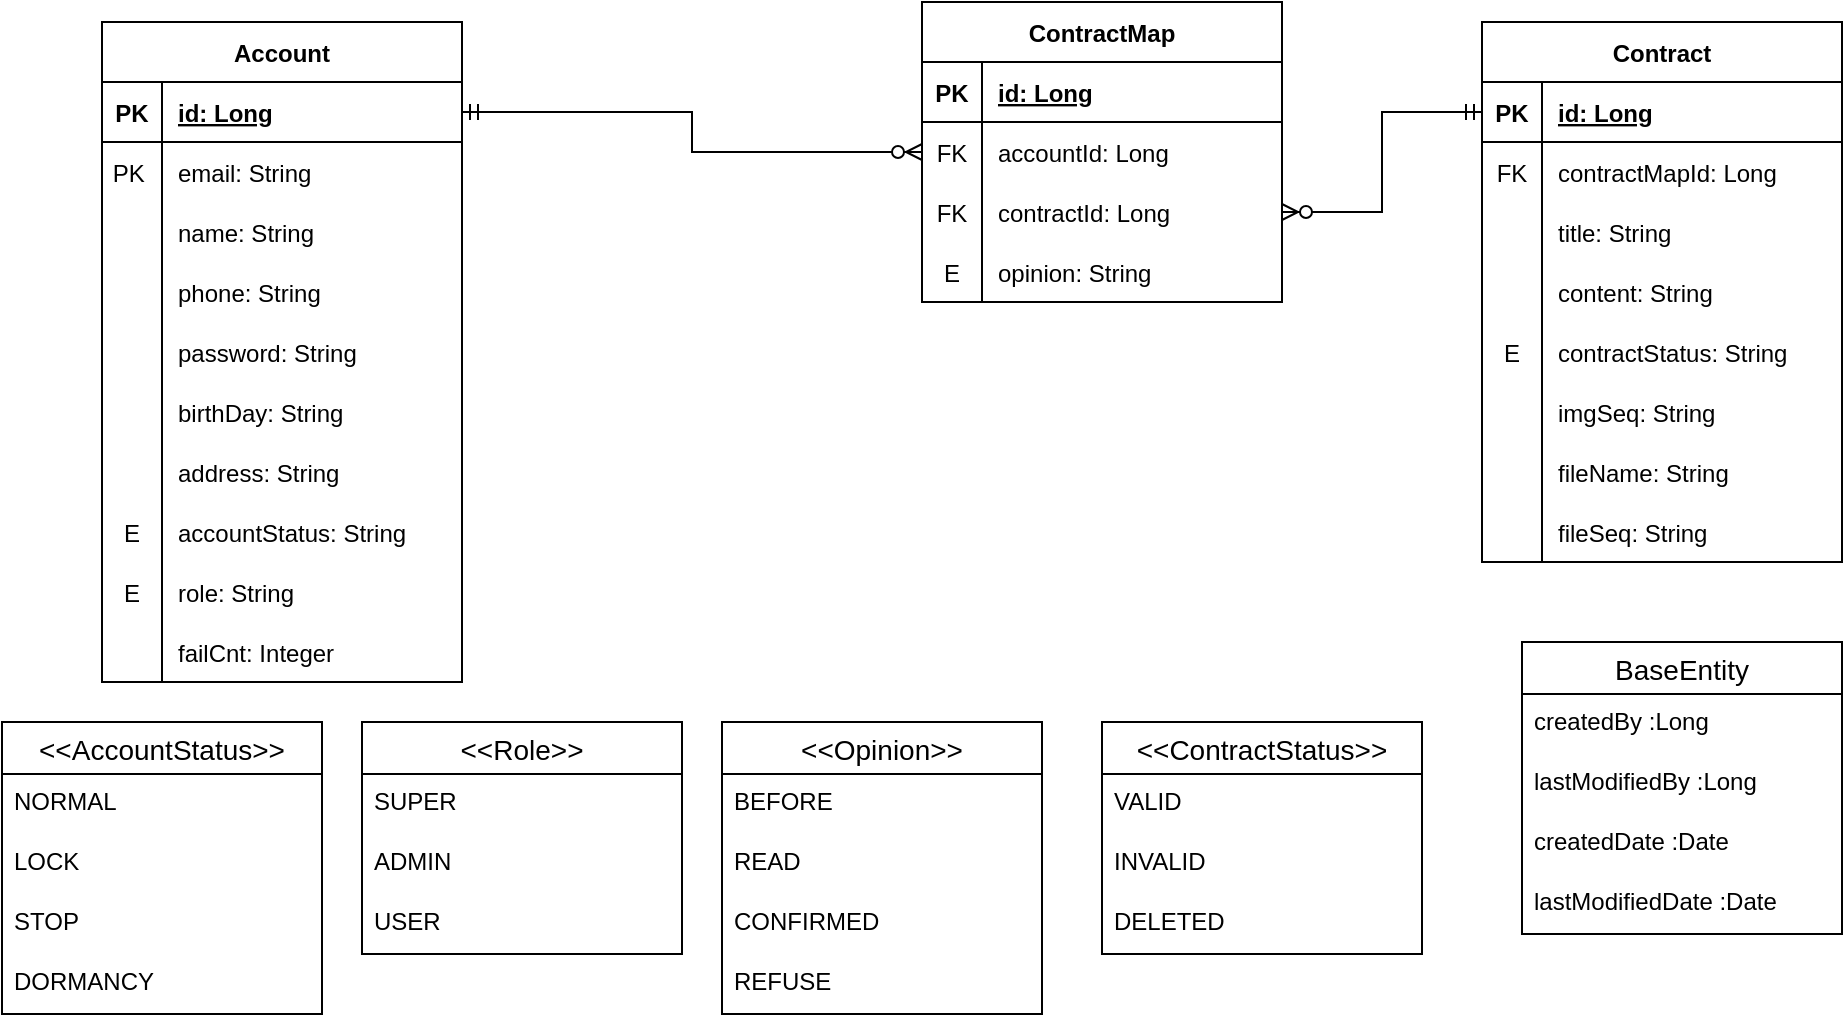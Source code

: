 <mxfile version="20.8.10" type="device"><diagram name="페이지-1" id="a5b-8asciRoR0gEcNn64"><mxGraphModel dx="1266" dy="743" grid="1" gridSize="10" guides="1" tooltips="1" connect="1" arrows="1" fold="1" page="1" pageScale="1" pageWidth="1600" pageHeight="1600" math="0" shadow="0"><root><mxCell id="0"/><mxCell id="1" parent="0"/><mxCell id="ta1trc1SlbzyvnDMrQ_g-1" value="Account" style="shape=table;startSize=30;container=1;collapsible=1;childLayout=tableLayout;fixedRows=1;rowLines=0;fontStyle=1;align=center;resizeLast=1;" parent="1" vertex="1"><mxGeometry x="300" y="360" width="180" height="330" as="geometry"/></mxCell><mxCell id="ta1trc1SlbzyvnDMrQ_g-2" value="" style="shape=tableRow;horizontal=0;startSize=0;swimlaneHead=0;swimlaneBody=0;fillColor=none;collapsible=0;dropTarget=0;points=[[0,0.5],[1,0.5]];portConstraint=eastwest;top=0;left=0;right=0;bottom=1;" parent="ta1trc1SlbzyvnDMrQ_g-1" vertex="1"><mxGeometry y="30" width="180" height="30" as="geometry"/></mxCell><mxCell id="ta1trc1SlbzyvnDMrQ_g-3" value="PK" style="shape=partialRectangle;connectable=0;fillColor=none;top=0;left=0;bottom=0;right=0;fontStyle=1;overflow=hidden;" parent="ta1trc1SlbzyvnDMrQ_g-2" vertex="1"><mxGeometry width="30" height="30" as="geometry"><mxRectangle width="30" height="30" as="alternateBounds"/></mxGeometry></mxCell><mxCell id="ta1trc1SlbzyvnDMrQ_g-4" value="id: Long" style="shape=partialRectangle;connectable=0;fillColor=none;top=0;left=0;bottom=0;right=0;align=left;spacingLeft=6;fontStyle=5;overflow=hidden;" parent="ta1trc1SlbzyvnDMrQ_g-2" vertex="1"><mxGeometry x="30" width="150" height="30" as="geometry"><mxRectangle width="150" height="30" as="alternateBounds"/></mxGeometry></mxCell><mxCell id="ta1trc1SlbzyvnDMrQ_g-5" value="" style="shape=tableRow;horizontal=0;startSize=0;swimlaneHead=0;swimlaneBody=0;fillColor=none;collapsible=0;dropTarget=0;points=[[0,0.5],[1,0.5]];portConstraint=eastwest;top=0;left=0;right=0;bottom=0;" parent="ta1trc1SlbzyvnDMrQ_g-1" vertex="1"><mxGeometry y="60" width="180" height="30" as="geometry"/></mxCell><mxCell id="ta1trc1SlbzyvnDMrQ_g-6" value="PK " style="shape=partialRectangle;connectable=0;fillColor=none;top=0;left=0;bottom=0;right=0;editable=1;overflow=hidden;" parent="ta1trc1SlbzyvnDMrQ_g-5" vertex="1"><mxGeometry width="30" height="30" as="geometry"><mxRectangle width="30" height="30" as="alternateBounds"/></mxGeometry></mxCell><mxCell id="ta1trc1SlbzyvnDMrQ_g-7" value="email: String" style="shape=partialRectangle;connectable=0;fillColor=none;top=0;left=0;bottom=0;right=0;align=left;spacingLeft=6;overflow=hidden;" parent="ta1trc1SlbzyvnDMrQ_g-5" vertex="1"><mxGeometry x="30" width="150" height="30" as="geometry"><mxRectangle width="150" height="30" as="alternateBounds"/></mxGeometry></mxCell><mxCell id="ta1trc1SlbzyvnDMrQ_g-8" value="" style="shape=tableRow;horizontal=0;startSize=0;swimlaneHead=0;swimlaneBody=0;fillColor=none;collapsible=0;dropTarget=0;points=[[0,0.5],[1,0.5]];portConstraint=eastwest;top=0;left=0;right=0;bottom=0;" parent="ta1trc1SlbzyvnDMrQ_g-1" vertex="1"><mxGeometry y="90" width="180" height="30" as="geometry"/></mxCell><mxCell id="ta1trc1SlbzyvnDMrQ_g-9" value="" style="shape=partialRectangle;connectable=0;fillColor=none;top=0;left=0;bottom=0;right=0;editable=1;overflow=hidden;" parent="ta1trc1SlbzyvnDMrQ_g-8" vertex="1"><mxGeometry width="30" height="30" as="geometry"><mxRectangle width="30" height="30" as="alternateBounds"/></mxGeometry></mxCell><mxCell id="ta1trc1SlbzyvnDMrQ_g-10" value="name: String" style="shape=partialRectangle;connectable=0;fillColor=none;top=0;left=0;bottom=0;right=0;align=left;spacingLeft=6;overflow=hidden;" parent="ta1trc1SlbzyvnDMrQ_g-8" vertex="1"><mxGeometry x="30" width="150" height="30" as="geometry"><mxRectangle width="150" height="30" as="alternateBounds"/></mxGeometry></mxCell><mxCell id="ta1trc1SlbzyvnDMrQ_g-11" value="" style="shape=tableRow;horizontal=0;startSize=0;swimlaneHead=0;swimlaneBody=0;fillColor=none;collapsible=0;dropTarget=0;points=[[0,0.5],[1,0.5]];portConstraint=eastwest;top=0;left=0;right=0;bottom=0;" parent="ta1trc1SlbzyvnDMrQ_g-1" vertex="1"><mxGeometry y="120" width="180" height="30" as="geometry"/></mxCell><mxCell id="ta1trc1SlbzyvnDMrQ_g-12" value="" style="shape=partialRectangle;connectable=0;fillColor=none;top=0;left=0;bottom=0;right=0;editable=1;overflow=hidden;" parent="ta1trc1SlbzyvnDMrQ_g-11" vertex="1"><mxGeometry width="30" height="30" as="geometry"><mxRectangle width="30" height="30" as="alternateBounds"/></mxGeometry></mxCell><mxCell id="ta1trc1SlbzyvnDMrQ_g-13" value="phone: String" style="shape=partialRectangle;connectable=0;fillColor=none;top=0;left=0;bottom=0;right=0;align=left;spacingLeft=6;overflow=hidden;" parent="ta1trc1SlbzyvnDMrQ_g-11" vertex="1"><mxGeometry x="30" width="150" height="30" as="geometry"><mxRectangle width="150" height="30" as="alternateBounds"/></mxGeometry></mxCell><mxCell id="ta1trc1SlbzyvnDMrQ_g-14" value="" style="shape=tableRow;horizontal=0;startSize=0;swimlaneHead=0;swimlaneBody=0;fillColor=none;collapsible=0;dropTarget=0;points=[[0,0.5],[1,0.5]];portConstraint=eastwest;top=0;left=0;right=0;bottom=0;" parent="ta1trc1SlbzyvnDMrQ_g-1" vertex="1"><mxGeometry y="150" width="180" height="30" as="geometry"/></mxCell><mxCell id="ta1trc1SlbzyvnDMrQ_g-15" value="" style="shape=partialRectangle;connectable=0;fillColor=none;top=0;left=0;bottom=0;right=0;editable=1;overflow=hidden;" parent="ta1trc1SlbzyvnDMrQ_g-14" vertex="1"><mxGeometry width="30" height="30" as="geometry"><mxRectangle width="30" height="30" as="alternateBounds"/></mxGeometry></mxCell><mxCell id="ta1trc1SlbzyvnDMrQ_g-16" value="password: String" style="shape=partialRectangle;connectable=0;fillColor=none;top=0;left=0;bottom=0;right=0;align=left;spacingLeft=6;overflow=hidden;" parent="ta1trc1SlbzyvnDMrQ_g-14" vertex="1"><mxGeometry x="30" width="150" height="30" as="geometry"><mxRectangle width="150" height="30" as="alternateBounds"/></mxGeometry></mxCell><mxCell id="DTXmGMGyTNQahixyZBUk-1" value="" style="shape=tableRow;horizontal=0;startSize=0;swimlaneHead=0;swimlaneBody=0;fillColor=none;collapsible=0;dropTarget=0;points=[[0,0.5],[1,0.5]];portConstraint=eastwest;top=0;left=0;right=0;bottom=0;" parent="ta1trc1SlbzyvnDMrQ_g-1" vertex="1"><mxGeometry y="180" width="180" height="30" as="geometry"/></mxCell><mxCell id="DTXmGMGyTNQahixyZBUk-2" value="" style="shape=partialRectangle;connectable=0;fillColor=none;top=0;left=0;bottom=0;right=0;editable=1;overflow=hidden;" parent="DTXmGMGyTNQahixyZBUk-1" vertex="1"><mxGeometry width="30" height="30" as="geometry"><mxRectangle width="30" height="30" as="alternateBounds"/></mxGeometry></mxCell><mxCell id="DTXmGMGyTNQahixyZBUk-3" value="birthDay: String" style="shape=partialRectangle;connectable=0;fillColor=none;top=0;left=0;bottom=0;right=0;align=left;spacingLeft=6;overflow=hidden;" parent="DTXmGMGyTNQahixyZBUk-1" vertex="1"><mxGeometry x="30" width="150" height="30" as="geometry"><mxRectangle width="150" height="30" as="alternateBounds"/></mxGeometry></mxCell><mxCell id="DTXmGMGyTNQahixyZBUk-4" value="" style="shape=tableRow;horizontal=0;startSize=0;swimlaneHead=0;swimlaneBody=0;fillColor=none;collapsible=0;dropTarget=0;points=[[0,0.5],[1,0.5]];portConstraint=eastwest;top=0;left=0;right=0;bottom=0;" parent="ta1trc1SlbzyvnDMrQ_g-1" vertex="1"><mxGeometry y="210" width="180" height="30" as="geometry"/></mxCell><mxCell id="DTXmGMGyTNQahixyZBUk-5" value="" style="shape=partialRectangle;connectable=0;fillColor=none;top=0;left=0;bottom=0;right=0;editable=1;overflow=hidden;" parent="DTXmGMGyTNQahixyZBUk-4" vertex="1"><mxGeometry width="30" height="30" as="geometry"><mxRectangle width="30" height="30" as="alternateBounds"/></mxGeometry></mxCell><mxCell id="DTXmGMGyTNQahixyZBUk-6" value="address: String" style="shape=partialRectangle;connectable=0;fillColor=none;top=0;left=0;bottom=0;right=0;align=left;spacingLeft=6;overflow=hidden;" parent="DTXmGMGyTNQahixyZBUk-4" vertex="1"><mxGeometry x="30" width="150" height="30" as="geometry"><mxRectangle width="150" height="30" as="alternateBounds"/></mxGeometry></mxCell><mxCell id="9qoGmUwrJ6DTVpxZSv-r-9" value="" style="shape=tableRow;horizontal=0;startSize=0;swimlaneHead=0;swimlaneBody=0;fillColor=none;collapsible=0;dropTarget=0;points=[[0,0.5],[1,0.5]];portConstraint=eastwest;top=0;left=0;right=0;bottom=0;" parent="ta1trc1SlbzyvnDMrQ_g-1" vertex="1"><mxGeometry y="240" width="180" height="30" as="geometry"/></mxCell><mxCell id="9qoGmUwrJ6DTVpxZSv-r-10" value="E" style="shape=partialRectangle;connectable=0;fillColor=none;top=0;left=0;bottom=0;right=0;editable=1;overflow=hidden;" parent="9qoGmUwrJ6DTVpxZSv-r-9" vertex="1"><mxGeometry width="30" height="30" as="geometry"><mxRectangle width="30" height="30" as="alternateBounds"/></mxGeometry></mxCell><mxCell id="9qoGmUwrJ6DTVpxZSv-r-11" value="accountStatus: String" style="shape=partialRectangle;connectable=0;fillColor=none;top=0;left=0;bottom=0;right=0;align=left;spacingLeft=6;overflow=hidden;" parent="9qoGmUwrJ6DTVpxZSv-r-9" vertex="1"><mxGeometry x="30" width="150" height="30" as="geometry"><mxRectangle width="150" height="30" as="alternateBounds"/></mxGeometry></mxCell><mxCell id="ta1trc1SlbzyvnDMrQ_g-17" value="" style="shape=tableRow;horizontal=0;startSize=0;swimlaneHead=0;swimlaneBody=0;fillColor=none;collapsible=0;dropTarget=0;points=[[0,0.5],[1,0.5]];portConstraint=eastwest;top=0;left=0;right=0;bottom=0;" parent="ta1trc1SlbzyvnDMrQ_g-1" vertex="1"><mxGeometry y="270" width="180" height="30" as="geometry"/></mxCell><mxCell id="ta1trc1SlbzyvnDMrQ_g-18" value="E" style="shape=partialRectangle;connectable=0;fillColor=none;top=0;left=0;bottom=0;right=0;editable=1;overflow=hidden;" parent="ta1trc1SlbzyvnDMrQ_g-17" vertex="1"><mxGeometry width="30" height="30" as="geometry"><mxRectangle width="30" height="30" as="alternateBounds"/></mxGeometry></mxCell><mxCell id="ta1trc1SlbzyvnDMrQ_g-19" value="role: String" style="shape=partialRectangle;connectable=0;fillColor=none;top=0;left=0;bottom=0;right=0;align=left;spacingLeft=6;overflow=hidden;" parent="ta1trc1SlbzyvnDMrQ_g-17" vertex="1"><mxGeometry x="30" width="150" height="30" as="geometry"><mxRectangle width="150" height="30" as="alternateBounds"/></mxGeometry></mxCell><mxCell id="ta1trc1SlbzyvnDMrQ_g-36" value="" style="shape=tableRow;horizontal=0;startSize=0;swimlaneHead=0;swimlaneBody=0;fillColor=none;collapsible=0;dropTarget=0;points=[[0,0.5],[1,0.5]];portConstraint=eastwest;top=0;left=0;right=0;bottom=0;" parent="ta1trc1SlbzyvnDMrQ_g-1" vertex="1"><mxGeometry y="300" width="180" height="30" as="geometry"/></mxCell><mxCell id="ta1trc1SlbzyvnDMrQ_g-37" value="" style="shape=partialRectangle;connectable=0;fillColor=none;top=0;left=0;bottom=0;right=0;editable=1;overflow=hidden;" parent="ta1trc1SlbzyvnDMrQ_g-36" vertex="1"><mxGeometry width="30" height="30" as="geometry"><mxRectangle width="30" height="30" as="alternateBounds"/></mxGeometry></mxCell><mxCell id="ta1trc1SlbzyvnDMrQ_g-38" value="failCnt: Integer" style="shape=partialRectangle;connectable=0;fillColor=none;top=0;left=0;bottom=0;right=0;align=left;spacingLeft=6;overflow=hidden;" parent="ta1trc1SlbzyvnDMrQ_g-36" vertex="1"><mxGeometry x="30" width="150" height="30" as="geometry"><mxRectangle width="150" height="30" as="alternateBounds"/></mxGeometry></mxCell><mxCell id="ta1trc1SlbzyvnDMrQ_g-23" value="Contract" style="shape=table;startSize=30;container=1;collapsible=1;childLayout=tableLayout;fixedRows=1;rowLines=0;fontStyle=1;align=center;resizeLast=1;" parent="1" vertex="1"><mxGeometry x="990" y="360" width="180" height="270" as="geometry"/></mxCell><mxCell id="ta1trc1SlbzyvnDMrQ_g-24" value="" style="shape=tableRow;horizontal=0;startSize=0;swimlaneHead=0;swimlaneBody=0;fillColor=none;collapsible=0;dropTarget=0;points=[[0,0.5],[1,0.5]];portConstraint=eastwest;top=0;left=0;right=0;bottom=1;" parent="ta1trc1SlbzyvnDMrQ_g-23" vertex="1"><mxGeometry y="30" width="180" height="30" as="geometry"/></mxCell><mxCell id="ta1trc1SlbzyvnDMrQ_g-25" value="PK" style="shape=partialRectangle;connectable=0;fillColor=none;top=0;left=0;bottom=0;right=0;fontStyle=1;overflow=hidden;" parent="ta1trc1SlbzyvnDMrQ_g-24" vertex="1"><mxGeometry width="30" height="30" as="geometry"><mxRectangle width="30" height="30" as="alternateBounds"/></mxGeometry></mxCell><mxCell id="ta1trc1SlbzyvnDMrQ_g-26" value="id: Long" style="shape=partialRectangle;connectable=0;fillColor=none;top=0;left=0;bottom=0;right=0;align=left;spacingLeft=6;fontStyle=5;overflow=hidden;" parent="ta1trc1SlbzyvnDMrQ_g-24" vertex="1"><mxGeometry x="30" width="150" height="30" as="geometry"><mxRectangle width="150" height="30" as="alternateBounds"/></mxGeometry></mxCell><mxCell id="ta1trc1SlbzyvnDMrQ_g-27" value="" style="shape=tableRow;horizontal=0;startSize=0;swimlaneHead=0;swimlaneBody=0;fillColor=none;collapsible=0;dropTarget=0;points=[[0,0.5],[1,0.5]];portConstraint=eastwest;top=0;left=0;right=0;bottom=0;" parent="ta1trc1SlbzyvnDMrQ_g-23" vertex="1"><mxGeometry y="60" width="180" height="30" as="geometry"/></mxCell><mxCell id="ta1trc1SlbzyvnDMrQ_g-28" value="FK" style="shape=partialRectangle;connectable=0;fillColor=none;top=0;left=0;bottom=0;right=0;editable=1;overflow=hidden;" parent="ta1trc1SlbzyvnDMrQ_g-27" vertex="1"><mxGeometry width="30" height="30" as="geometry"><mxRectangle width="30" height="30" as="alternateBounds"/></mxGeometry></mxCell><mxCell id="ta1trc1SlbzyvnDMrQ_g-29" value="contractMapId: Long" style="shape=partialRectangle;connectable=0;fillColor=none;top=0;left=0;bottom=0;right=0;align=left;spacingLeft=6;overflow=hidden;" parent="ta1trc1SlbzyvnDMrQ_g-27" vertex="1"><mxGeometry x="30" width="150" height="30" as="geometry"><mxRectangle width="150" height="30" as="alternateBounds"/></mxGeometry></mxCell><mxCell id="ta1trc1SlbzyvnDMrQ_g-30" value="" style="shape=tableRow;horizontal=0;startSize=0;swimlaneHead=0;swimlaneBody=0;fillColor=none;collapsible=0;dropTarget=0;points=[[0,0.5],[1,0.5]];portConstraint=eastwest;top=0;left=0;right=0;bottom=0;" parent="ta1trc1SlbzyvnDMrQ_g-23" vertex="1"><mxGeometry y="90" width="180" height="30" as="geometry"/></mxCell><mxCell id="ta1trc1SlbzyvnDMrQ_g-31" value="" style="shape=partialRectangle;connectable=0;fillColor=none;top=0;left=0;bottom=0;right=0;editable=1;overflow=hidden;" parent="ta1trc1SlbzyvnDMrQ_g-30" vertex="1"><mxGeometry width="30" height="30" as="geometry"><mxRectangle width="30" height="30" as="alternateBounds"/></mxGeometry></mxCell><mxCell id="ta1trc1SlbzyvnDMrQ_g-32" value="title: String" style="shape=partialRectangle;connectable=0;fillColor=none;top=0;left=0;bottom=0;right=0;align=left;spacingLeft=6;overflow=hidden;" parent="ta1trc1SlbzyvnDMrQ_g-30" vertex="1"><mxGeometry x="30" width="150" height="30" as="geometry"><mxRectangle width="150" height="30" as="alternateBounds"/></mxGeometry></mxCell><mxCell id="ta1trc1SlbzyvnDMrQ_g-33" value="" style="shape=tableRow;horizontal=0;startSize=0;swimlaneHead=0;swimlaneBody=0;fillColor=none;collapsible=0;dropTarget=0;points=[[0,0.5],[1,0.5]];portConstraint=eastwest;top=0;left=0;right=0;bottom=0;" parent="ta1trc1SlbzyvnDMrQ_g-23" vertex="1"><mxGeometry y="120" width="180" height="30" as="geometry"/></mxCell><mxCell id="ta1trc1SlbzyvnDMrQ_g-34" value="" style="shape=partialRectangle;connectable=0;fillColor=none;top=0;left=0;bottom=0;right=0;editable=1;overflow=hidden;" parent="ta1trc1SlbzyvnDMrQ_g-33" vertex="1"><mxGeometry width="30" height="30" as="geometry"><mxRectangle width="30" height="30" as="alternateBounds"/></mxGeometry></mxCell><mxCell id="ta1trc1SlbzyvnDMrQ_g-35" value="content: String" style="shape=partialRectangle;connectable=0;fillColor=none;top=0;left=0;bottom=0;right=0;align=left;spacingLeft=6;overflow=hidden;" parent="ta1trc1SlbzyvnDMrQ_g-33" vertex="1"><mxGeometry x="30" width="150" height="30" as="geometry"><mxRectangle width="150" height="30" as="alternateBounds"/></mxGeometry></mxCell><mxCell id="9qoGmUwrJ6DTVpxZSv-r-6" value="" style="shape=tableRow;horizontal=0;startSize=0;swimlaneHead=0;swimlaneBody=0;fillColor=none;collapsible=0;dropTarget=0;points=[[0,0.5],[1,0.5]];portConstraint=eastwest;top=0;left=0;right=0;bottom=0;" parent="ta1trc1SlbzyvnDMrQ_g-23" vertex="1"><mxGeometry y="150" width="180" height="30" as="geometry"/></mxCell><mxCell id="9qoGmUwrJ6DTVpxZSv-r-7" value="E" style="shape=partialRectangle;connectable=0;fillColor=none;top=0;left=0;bottom=0;right=0;editable=1;overflow=hidden;" parent="9qoGmUwrJ6DTVpxZSv-r-6" vertex="1"><mxGeometry width="30" height="30" as="geometry"><mxRectangle width="30" height="30" as="alternateBounds"/></mxGeometry></mxCell><mxCell id="9qoGmUwrJ6DTVpxZSv-r-8" value="contractStatus: String" style="shape=partialRectangle;connectable=0;fillColor=none;top=0;left=0;bottom=0;right=0;align=left;spacingLeft=6;overflow=hidden;" parent="9qoGmUwrJ6DTVpxZSv-r-6" vertex="1"><mxGeometry x="30" width="150" height="30" as="geometry"><mxRectangle width="150" height="30" as="alternateBounds"/></mxGeometry></mxCell><mxCell id="ta1trc1SlbzyvnDMrQ_g-54" value="" style="shape=tableRow;horizontal=0;startSize=0;swimlaneHead=0;swimlaneBody=0;fillColor=none;collapsible=0;dropTarget=0;points=[[0,0.5],[1,0.5]];portConstraint=eastwest;top=0;left=0;right=0;bottom=0;" parent="ta1trc1SlbzyvnDMrQ_g-23" vertex="1"><mxGeometry y="180" width="180" height="30" as="geometry"/></mxCell><mxCell id="ta1trc1SlbzyvnDMrQ_g-55" value="" style="shape=partialRectangle;connectable=0;fillColor=none;top=0;left=0;bottom=0;right=0;editable=1;overflow=hidden;" parent="ta1trc1SlbzyvnDMrQ_g-54" vertex="1"><mxGeometry width="30" height="30" as="geometry"><mxRectangle width="30" height="30" as="alternateBounds"/></mxGeometry></mxCell><mxCell id="ta1trc1SlbzyvnDMrQ_g-56" value="imgSeq: String" style="shape=partialRectangle;connectable=0;fillColor=none;top=0;left=0;bottom=0;right=0;align=left;spacingLeft=6;overflow=hidden;" parent="ta1trc1SlbzyvnDMrQ_g-54" vertex="1"><mxGeometry x="30" width="150" height="30" as="geometry"><mxRectangle width="150" height="30" as="alternateBounds"/></mxGeometry></mxCell><mxCell id="ta1trc1SlbzyvnDMrQ_g-72" value="" style="shape=tableRow;horizontal=0;startSize=0;swimlaneHead=0;swimlaneBody=0;fillColor=none;collapsible=0;dropTarget=0;points=[[0,0.5],[1,0.5]];portConstraint=eastwest;top=0;left=0;right=0;bottom=0;" parent="ta1trc1SlbzyvnDMrQ_g-23" vertex="1"><mxGeometry y="210" width="180" height="30" as="geometry"/></mxCell><mxCell id="ta1trc1SlbzyvnDMrQ_g-73" value="" style="shape=partialRectangle;connectable=0;fillColor=none;top=0;left=0;bottom=0;right=0;editable=1;overflow=hidden;" parent="ta1trc1SlbzyvnDMrQ_g-72" vertex="1"><mxGeometry width="30" height="30" as="geometry"><mxRectangle width="30" height="30" as="alternateBounds"/></mxGeometry></mxCell><mxCell id="ta1trc1SlbzyvnDMrQ_g-74" value="fileName: String" style="shape=partialRectangle;connectable=0;fillColor=none;top=0;left=0;bottom=0;right=0;align=left;spacingLeft=6;overflow=hidden;" parent="ta1trc1SlbzyvnDMrQ_g-72" vertex="1"><mxGeometry x="30" width="150" height="30" as="geometry"><mxRectangle width="150" height="30" as="alternateBounds"/></mxGeometry></mxCell><mxCell id="ta1trc1SlbzyvnDMrQ_g-75" value="" style="shape=tableRow;horizontal=0;startSize=0;swimlaneHead=0;swimlaneBody=0;fillColor=none;collapsible=0;dropTarget=0;points=[[0,0.5],[1,0.5]];portConstraint=eastwest;top=0;left=0;right=0;bottom=0;" parent="ta1trc1SlbzyvnDMrQ_g-23" vertex="1"><mxGeometry y="240" width="180" height="30" as="geometry"/></mxCell><mxCell id="ta1trc1SlbzyvnDMrQ_g-76" value="" style="shape=partialRectangle;connectable=0;fillColor=none;top=0;left=0;bottom=0;right=0;editable=1;overflow=hidden;" parent="ta1trc1SlbzyvnDMrQ_g-75" vertex="1"><mxGeometry width="30" height="30" as="geometry"><mxRectangle width="30" height="30" as="alternateBounds"/></mxGeometry></mxCell><mxCell id="ta1trc1SlbzyvnDMrQ_g-77" value="fileSeq: String" style="shape=partialRectangle;connectable=0;fillColor=none;top=0;left=0;bottom=0;right=0;align=left;spacingLeft=6;overflow=hidden;" parent="ta1trc1SlbzyvnDMrQ_g-75" vertex="1"><mxGeometry x="30" width="150" height="30" as="geometry"><mxRectangle width="150" height="30" as="alternateBounds"/></mxGeometry></mxCell><mxCell id="ta1trc1SlbzyvnDMrQ_g-39" value="ContractMap" style="shape=table;startSize=30;container=1;collapsible=1;childLayout=tableLayout;fixedRows=1;rowLines=0;fontStyle=1;align=center;resizeLast=1;" parent="1" vertex="1"><mxGeometry x="710" y="350" width="180" height="150" as="geometry"/></mxCell><mxCell id="ta1trc1SlbzyvnDMrQ_g-40" value="" style="shape=tableRow;horizontal=0;startSize=0;swimlaneHead=0;swimlaneBody=0;fillColor=none;collapsible=0;dropTarget=0;points=[[0,0.5],[1,0.5]];portConstraint=eastwest;top=0;left=0;right=0;bottom=1;" parent="ta1trc1SlbzyvnDMrQ_g-39" vertex="1"><mxGeometry y="30" width="180" height="30" as="geometry"/></mxCell><mxCell id="ta1trc1SlbzyvnDMrQ_g-41" value="PK" style="shape=partialRectangle;connectable=0;fillColor=none;top=0;left=0;bottom=0;right=0;fontStyle=1;overflow=hidden;" parent="ta1trc1SlbzyvnDMrQ_g-40" vertex="1"><mxGeometry width="30" height="30" as="geometry"><mxRectangle width="30" height="30" as="alternateBounds"/></mxGeometry></mxCell><mxCell id="ta1trc1SlbzyvnDMrQ_g-42" value="id: Long" style="shape=partialRectangle;connectable=0;fillColor=none;top=0;left=0;bottom=0;right=0;align=left;spacingLeft=6;fontStyle=5;overflow=hidden;" parent="ta1trc1SlbzyvnDMrQ_g-40" vertex="1"><mxGeometry x="30" width="150" height="30" as="geometry"><mxRectangle width="150" height="30" as="alternateBounds"/></mxGeometry></mxCell><mxCell id="ta1trc1SlbzyvnDMrQ_g-43" value="" style="shape=tableRow;horizontal=0;startSize=0;swimlaneHead=0;swimlaneBody=0;fillColor=none;collapsible=0;dropTarget=0;points=[[0,0.5],[1,0.5]];portConstraint=eastwest;top=0;left=0;right=0;bottom=0;" parent="ta1trc1SlbzyvnDMrQ_g-39" vertex="1"><mxGeometry y="60" width="180" height="30" as="geometry"/></mxCell><mxCell id="ta1trc1SlbzyvnDMrQ_g-44" value="FK" style="shape=partialRectangle;connectable=0;fillColor=none;top=0;left=0;bottom=0;right=0;editable=1;overflow=hidden;" parent="ta1trc1SlbzyvnDMrQ_g-43" vertex="1"><mxGeometry width="30" height="30" as="geometry"><mxRectangle width="30" height="30" as="alternateBounds"/></mxGeometry></mxCell><mxCell id="ta1trc1SlbzyvnDMrQ_g-45" value="accountId: Long" style="shape=partialRectangle;connectable=0;fillColor=none;top=0;left=0;bottom=0;right=0;align=left;spacingLeft=6;overflow=hidden;" parent="ta1trc1SlbzyvnDMrQ_g-43" vertex="1"><mxGeometry x="30" width="150" height="30" as="geometry"><mxRectangle width="150" height="30" as="alternateBounds"/></mxGeometry></mxCell><mxCell id="ta1trc1SlbzyvnDMrQ_g-46" value="" style="shape=tableRow;horizontal=0;startSize=0;swimlaneHead=0;swimlaneBody=0;fillColor=none;collapsible=0;dropTarget=0;points=[[0,0.5],[1,0.5]];portConstraint=eastwest;top=0;left=0;right=0;bottom=0;" parent="ta1trc1SlbzyvnDMrQ_g-39" vertex="1"><mxGeometry y="90" width="180" height="30" as="geometry"/></mxCell><mxCell id="ta1trc1SlbzyvnDMrQ_g-47" value="FK" style="shape=partialRectangle;connectable=0;fillColor=none;top=0;left=0;bottom=0;right=0;editable=1;overflow=hidden;" parent="ta1trc1SlbzyvnDMrQ_g-46" vertex="1"><mxGeometry width="30" height="30" as="geometry"><mxRectangle width="30" height="30" as="alternateBounds"/></mxGeometry></mxCell><mxCell id="ta1trc1SlbzyvnDMrQ_g-48" value="contractId: Long" style="shape=partialRectangle;connectable=0;fillColor=none;top=0;left=0;bottom=0;right=0;align=left;spacingLeft=6;overflow=hidden;" parent="ta1trc1SlbzyvnDMrQ_g-46" vertex="1"><mxGeometry x="30" width="150" height="30" as="geometry"><mxRectangle width="150" height="30" as="alternateBounds"/></mxGeometry></mxCell><mxCell id="9qoGmUwrJ6DTVpxZSv-r-12" value="" style="shape=tableRow;horizontal=0;startSize=0;swimlaneHead=0;swimlaneBody=0;fillColor=none;collapsible=0;dropTarget=0;points=[[0,0.5],[1,0.5]];portConstraint=eastwest;top=0;left=0;right=0;bottom=0;" parent="ta1trc1SlbzyvnDMrQ_g-39" vertex="1"><mxGeometry y="120" width="180" height="30" as="geometry"/></mxCell><mxCell id="9qoGmUwrJ6DTVpxZSv-r-13" value="E" style="shape=partialRectangle;connectable=0;fillColor=none;top=0;left=0;bottom=0;right=0;editable=1;overflow=hidden;" parent="9qoGmUwrJ6DTVpxZSv-r-12" vertex="1"><mxGeometry width="30" height="30" as="geometry"><mxRectangle width="30" height="30" as="alternateBounds"/></mxGeometry></mxCell><mxCell id="9qoGmUwrJ6DTVpxZSv-r-14" value="opinion: String" style="shape=partialRectangle;connectable=0;fillColor=none;top=0;left=0;bottom=0;right=0;align=left;spacingLeft=6;overflow=hidden;" parent="9qoGmUwrJ6DTVpxZSv-r-12" vertex="1"><mxGeometry x="30" width="150" height="30" as="geometry"><mxRectangle width="150" height="30" as="alternateBounds"/></mxGeometry></mxCell><mxCell id="ta1trc1SlbzyvnDMrQ_g-52" value="" style="edgeStyle=elbowEdgeStyle;fontSize=12;html=1;endArrow=ERzeroToMany;startArrow=ERmandOne;rounded=0;exitX=1;exitY=0.5;exitDx=0;exitDy=0;entryX=0;entryY=0.5;entryDx=0;entryDy=0;" parent="1" source="ta1trc1SlbzyvnDMrQ_g-2" target="ta1trc1SlbzyvnDMrQ_g-43" edge="1"><mxGeometry width="100" height="100" relative="1" as="geometry"><mxPoint x="780" y="680" as="sourcePoint"/><mxPoint x="880" y="580" as="targetPoint"/></mxGeometry></mxCell><mxCell id="ta1trc1SlbzyvnDMrQ_g-53" value="" style="edgeStyle=elbowEdgeStyle;fontSize=12;html=1;endArrow=ERzeroToMany;startArrow=ERmandOne;rounded=0;exitX=0;exitY=0.5;exitDx=0;exitDy=0;entryX=1;entryY=0.5;entryDx=0;entryDy=0;" parent="1" source="ta1trc1SlbzyvnDMrQ_g-24" target="ta1trc1SlbzyvnDMrQ_g-46" edge="1"><mxGeometry width="100" height="100" relative="1" as="geometry"><mxPoint x="910" y="620" as="sourcePoint"/><mxPoint x="950" y="500" as="targetPoint"/><Array as="points"><mxPoint x="940" y="420"/></Array></mxGeometry></mxCell><mxCell id="9qoGmUwrJ6DTVpxZSv-r-1" value="BaseEntity" style="swimlane;fontStyle=0;childLayout=stackLayout;horizontal=1;startSize=26;horizontalStack=0;resizeParent=1;resizeParentMax=0;resizeLast=0;collapsible=1;marginBottom=0;align=center;fontSize=14;" parent="1" vertex="1"><mxGeometry x="1010" y="670" width="160" height="146" as="geometry"/></mxCell><mxCell id="9qoGmUwrJ6DTVpxZSv-r-2" value="createdBy :Long" style="text;strokeColor=none;fillColor=none;spacingLeft=4;spacingRight=4;overflow=hidden;rotatable=0;points=[[0,0.5],[1,0.5]];portConstraint=eastwest;fontSize=12;" parent="9qoGmUwrJ6DTVpxZSv-r-1" vertex="1"><mxGeometry y="26" width="160" height="30" as="geometry"/></mxCell><mxCell id="9qoGmUwrJ6DTVpxZSv-r-3" value="lastModifiedBy :Long" style="text;strokeColor=none;fillColor=none;spacingLeft=4;spacingRight=4;overflow=hidden;rotatable=0;points=[[0,0.5],[1,0.5]];portConstraint=eastwest;fontSize=12;" parent="9qoGmUwrJ6DTVpxZSv-r-1" vertex="1"><mxGeometry y="56" width="160" height="30" as="geometry"/></mxCell><mxCell id="9qoGmUwrJ6DTVpxZSv-r-4" value="createdDate :Date" style="text;strokeColor=none;fillColor=none;spacingLeft=4;spacingRight=4;overflow=hidden;rotatable=0;points=[[0,0.5],[1,0.5]];portConstraint=eastwest;fontSize=12;" parent="9qoGmUwrJ6DTVpxZSv-r-1" vertex="1"><mxGeometry y="86" width="160" height="30" as="geometry"/></mxCell><mxCell id="9qoGmUwrJ6DTVpxZSv-r-5" value="lastModifiedDate :Date" style="text;strokeColor=none;fillColor=none;spacingLeft=4;spacingRight=4;overflow=hidden;rotatable=0;points=[[0,0.5],[1,0.5]];portConstraint=eastwest;fontSize=12;" parent="9qoGmUwrJ6DTVpxZSv-r-1" vertex="1"><mxGeometry y="116" width="160" height="30" as="geometry"/></mxCell><mxCell id="vXiMgIVEIVAUJA4qX_NX-1" value="&lt;&lt;AccountStatus&gt;&gt;" style="swimlane;fontStyle=0;childLayout=stackLayout;horizontal=1;startSize=26;horizontalStack=0;resizeParent=1;resizeParentMax=0;resizeLast=0;collapsible=1;marginBottom=0;align=center;fontSize=14;" parent="1" vertex="1"><mxGeometry x="250" y="710" width="160" height="146" as="geometry"/></mxCell><mxCell id="vXiMgIVEIVAUJA4qX_NX-2" value="NORMAL" style="text;strokeColor=none;fillColor=none;spacingLeft=4;spacingRight=4;overflow=hidden;rotatable=0;points=[[0,0.5],[1,0.5]];portConstraint=eastwest;fontSize=12;" parent="vXiMgIVEIVAUJA4qX_NX-1" vertex="1"><mxGeometry y="26" width="160" height="30" as="geometry"/></mxCell><mxCell id="vXiMgIVEIVAUJA4qX_NX-3" value="LOCK" style="text;strokeColor=none;fillColor=none;spacingLeft=4;spacingRight=4;overflow=hidden;rotatable=0;points=[[0,0.5],[1,0.5]];portConstraint=eastwest;fontSize=12;" parent="vXiMgIVEIVAUJA4qX_NX-1" vertex="1"><mxGeometry y="56" width="160" height="30" as="geometry"/></mxCell><mxCell id="vXiMgIVEIVAUJA4qX_NX-5" value="STOP" style="text;strokeColor=none;fillColor=none;spacingLeft=4;spacingRight=4;overflow=hidden;rotatable=0;points=[[0,0.5],[1,0.5]];portConstraint=eastwest;fontSize=12;" parent="vXiMgIVEIVAUJA4qX_NX-1" vertex="1"><mxGeometry y="86" width="160" height="30" as="geometry"/></mxCell><mxCell id="08KjldKOI0GNkEmJGEEp-1" value="DORMANCY" style="text;strokeColor=none;fillColor=none;spacingLeft=4;spacingRight=4;overflow=hidden;rotatable=0;points=[[0,0.5],[1,0.5]];portConstraint=eastwest;fontSize=12;" parent="vXiMgIVEIVAUJA4qX_NX-1" vertex="1"><mxGeometry y="116" width="160" height="30" as="geometry"/></mxCell><mxCell id="08KjldKOI0GNkEmJGEEp-2" value="&lt;&lt;Role&gt;&gt;" style="swimlane;fontStyle=0;childLayout=stackLayout;horizontal=1;startSize=26;horizontalStack=0;resizeParent=1;resizeParentMax=0;resizeLast=0;collapsible=1;marginBottom=0;align=center;fontSize=14;" parent="1" vertex="1"><mxGeometry x="430" y="710" width="160" height="116" as="geometry"/></mxCell><mxCell id="08KjldKOI0GNkEmJGEEp-3" value="SUPER" style="text;strokeColor=none;fillColor=none;spacingLeft=4;spacingRight=4;overflow=hidden;rotatable=0;points=[[0,0.5],[1,0.5]];portConstraint=eastwest;fontSize=12;" parent="08KjldKOI0GNkEmJGEEp-2" vertex="1"><mxGeometry y="26" width="160" height="30" as="geometry"/></mxCell><mxCell id="08KjldKOI0GNkEmJGEEp-4" value="ADMIN" style="text;strokeColor=none;fillColor=none;spacingLeft=4;spacingRight=4;overflow=hidden;rotatable=0;points=[[0,0.5],[1,0.5]];portConstraint=eastwest;fontSize=12;" parent="08KjldKOI0GNkEmJGEEp-2" vertex="1"><mxGeometry y="56" width="160" height="30" as="geometry"/></mxCell><mxCell id="08KjldKOI0GNkEmJGEEp-5" value="USER" style="text;strokeColor=none;fillColor=none;spacingLeft=4;spacingRight=4;overflow=hidden;rotatable=0;points=[[0,0.5],[1,0.5]];portConstraint=eastwest;fontSize=12;" parent="08KjldKOI0GNkEmJGEEp-2" vertex="1"><mxGeometry y="86" width="160" height="30" as="geometry"/></mxCell><mxCell id="08KjldKOI0GNkEmJGEEp-7" value="&lt;&lt;Opinion&gt;&gt;" style="swimlane;fontStyle=0;childLayout=stackLayout;horizontal=1;startSize=26;horizontalStack=0;resizeParent=1;resizeParentMax=0;resizeLast=0;collapsible=1;marginBottom=0;align=center;fontSize=14;" parent="1" vertex="1"><mxGeometry x="610" y="710" width="160" height="146" as="geometry"/></mxCell><mxCell id="08KjldKOI0GNkEmJGEEp-8" value="BEFORE" style="text;strokeColor=none;fillColor=none;spacingLeft=4;spacingRight=4;overflow=hidden;rotatable=0;points=[[0,0.5],[1,0.5]];portConstraint=eastwest;fontSize=12;" parent="08KjldKOI0GNkEmJGEEp-7" vertex="1"><mxGeometry y="26" width="160" height="30" as="geometry"/></mxCell><mxCell id="08KjldKOI0GNkEmJGEEp-9" value="READ" style="text;strokeColor=none;fillColor=none;spacingLeft=4;spacingRight=4;overflow=hidden;rotatable=0;points=[[0,0.5],[1,0.5]];portConstraint=eastwest;fontSize=12;" parent="08KjldKOI0GNkEmJGEEp-7" vertex="1"><mxGeometry y="56" width="160" height="30" as="geometry"/></mxCell><mxCell id="08KjldKOI0GNkEmJGEEp-10" value="CONFIRMED" style="text;strokeColor=none;fillColor=none;spacingLeft=4;spacingRight=4;overflow=hidden;rotatable=0;points=[[0,0.5],[1,0.5]];portConstraint=eastwest;fontSize=12;" parent="08KjldKOI0GNkEmJGEEp-7" vertex="1"><mxGeometry y="86" width="160" height="30" as="geometry"/></mxCell><mxCell id="08KjldKOI0GNkEmJGEEp-16" value="REFUSE" style="text;strokeColor=none;fillColor=none;spacingLeft=4;spacingRight=4;overflow=hidden;rotatable=0;points=[[0,0.5],[1,0.5]];portConstraint=eastwest;fontSize=12;" parent="08KjldKOI0GNkEmJGEEp-7" vertex="1"><mxGeometry y="116" width="160" height="30" as="geometry"/></mxCell><mxCell id="08KjldKOI0GNkEmJGEEp-11" value="&lt;&lt;ContractStatus&gt;&gt;" style="swimlane;fontStyle=0;childLayout=stackLayout;horizontal=1;startSize=26;horizontalStack=0;resizeParent=1;resizeParentMax=0;resizeLast=0;collapsible=1;marginBottom=0;align=center;fontSize=14;" parent="1" vertex="1"><mxGeometry x="800" y="710" width="160" height="116" as="geometry"/></mxCell><mxCell id="08KjldKOI0GNkEmJGEEp-12" value="VALID" style="text;strokeColor=none;fillColor=none;spacingLeft=4;spacingRight=4;overflow=hidden;rotatable=0;points=[[0,0.5],[1,0.5]];portConstraint=eastwest;fontSize=12;" parent="08KjldKOI0GNkEmJGEEp-11" vertex="1"><mxGeometry y="26" width="160" height="30" as="geometry"/></mxCell><mxCell id="08KjldKOI0GNkEmJGEEp-13" value="INVALID" style="text;strokeColor=none;fillColor=none;spacingLeft=4;spacingRight=4;overflow=hidden;rotatable=0;points=[[0,0.5],[1,0.5]];portConstraint=eastwest;fontSize=12;" parent="08KjldKOI0GNkEmJGEEp-11" vertex="1"><mxGeometry y="56" width="160" height="30" as="geometry"/></mxCell><mxCell id="08KjldKOI0GNkEmJGEEp-14" value="DELETED" style="text;strokeColor=none;fillColor=none;spacingLeft=4;spacingRight=4;overflow=hidden;rotatable=0;points=[[0,0.5],[1,0.5]];portConstraint=eastwest;fontSize=12;" parent="08KjldKOI0GNkEmJGEEp-11" vertex="1"><mxGeometry y="86" width="160" height="30" as="geometry"/></mxCell></root></mxGraphModel></diagram></mxfile>